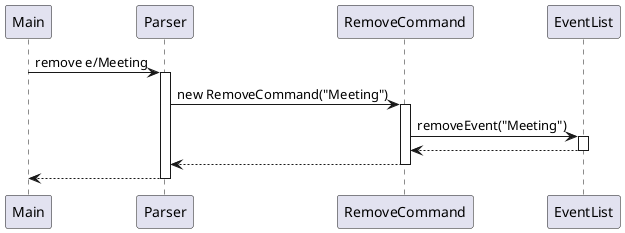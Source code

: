 @startuml

Main -> Parser: remove e/Meeting
activate Parser
Parser -> RemoveCommand: new RemoveCommand("Meeting")
activate RemoveCommand
RemoveCommand -> EventList: removeEvent("Meeting")
activate EventList
EventList --> RemoveCommand
deactivate EventList
RemoveCommand --> Parser
deactivate RemoveCommand
Parser --> Main
deactivate Parser

@enduml